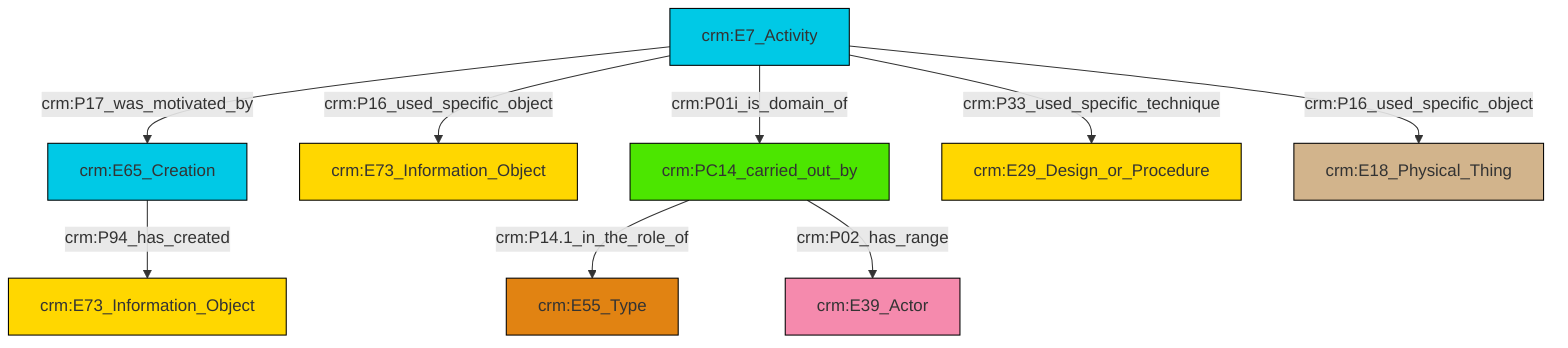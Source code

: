graph TD
classDef Literal fill:#f2f2f2,stroke:#000000;
classDef CRM_Entity fill:#FFFFFF,stroke:#000000;
classDef Temporal_Entity fill:#00C9E6, stroke:#000000;
classDef Type fill:#E18312, stroke:#000000;
classDef Time-Span fill:#2C9C91, stroke:#000000;
classDef Appellation fill:#FFEB7F, stroke:#000000;
classDef Place fill:#008836, stroke:#000000;
classDef Persistent_Item fill:#B266B2, stroke:#000000;
classDef Conceptual_Object fill:#FFD700, stroke:#000000;
classDef Physical_Thing fill:#D2B48C, stroke:#000000;
classDef Actor fill:#f58aad, stroke:#000000;
classDef PC_Classes fill:#4ce600, stroke:#000000;
classDef Multi fill:#cccccc,stroke:#000000;

4["crm:E7_Activity"]:::Temporal_Entity -->|crm:P17_was_motivated_by| 5["crm:E65_Creation"]:::Temporal_Entity
5["crm:E65_Creation"]:::Temporal_Entity -->|crm:P94_has_created| 8["crm:E73_Information_Object"]:::Conceptual_Object
0["crm:PC14_carried_out_by"]:::PC_Classes -->|crm:P14.1_in_the_role_of| 9["crm:E55_Type"]:::Type
4["crm:E7_Activity"]:::Temporal_Entity -->|crm:P33_used_specific_technique| 10["crm:E29_Design_or_Procedure"]:::Conceptual_Object
0["crm:PC14_carried_out_by"]:::PC_Classes -->|crm:P02_has_range| 6["crm:E39_Actor"]:::Actor
4["crm:E7_Activity"]:::Temporal_Entity -->|crm:P16_used_specific_object| 2["crm:E73_Information_Object"]:::Conceptual_Object
4["crm:E7_Activity"]:::Temporal_Entity -->|crm:P16_used_specific_object| 12["crm:E18_Physical_Thing"]:::Physical_Thing
4["crm:E7_Activity"]:::Temporal_Entity -->|crm:P01i_is_domain_of| 0["crm:PC14_carried_out_by"]:::PC_Classes